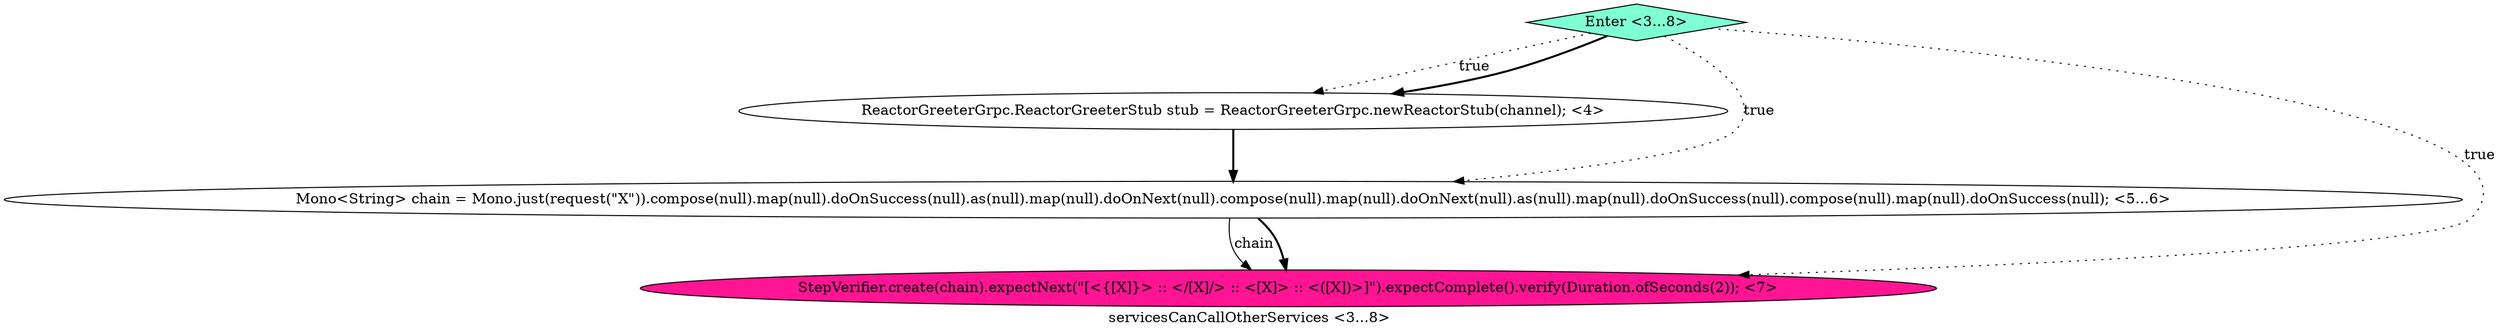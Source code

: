 digraph PDG {
label = "servicesCanCallOtherServices <3...8>";
0.0 [style = filled, label = "ReactorGreeterGrpc.ReactorGreeterStub stub = ReactorGreeterGrpc.newReactorStub(channel); <4>", fillcolor = white, shape = ellipse];
0.1 [style = filled, label = "Mono<String> chain = Mono.just(request(\"X\")).compose(null).map(null).doOnSuccess(null).as(null).map(null).doOnNext(null).compose(null).map(null).doOnNext(null).as(null).map(null).doOnSuccess(null).compose(null).map(null).doOnSuccess(null); <5...6>", fillcolor = white, shape = ellipse];
0.3 [style = filled, label = "Enter <3...8>", fillcolor = aquamarine, shape = diamond];
0.2 [style = filled, label = "StepVerifier.create(chain).expectNext(\"[<{[X]}> :: </[X]/> :: <\[X]\> :: <([X])>]\").expectComplete().verify(Duration.ofSeconds(2)); <7>", fillcolor = deeppink, shape = ellipse];
0.0 -> 0.1 [style = bold, label=""];
0.1 -> 0.2 [style = solid, label="chain"];
0.1 -> 0.2 [style = bold, label=""];
0.3 -> 0.0 [style = dotted, label="true"];
0.3 -> 0.0 [style = bold, label=""];
0.3 -> 0.1 [style = dotted, label="true"];
0.3 -> 0.2 [style = dotted, label="true"];
}
